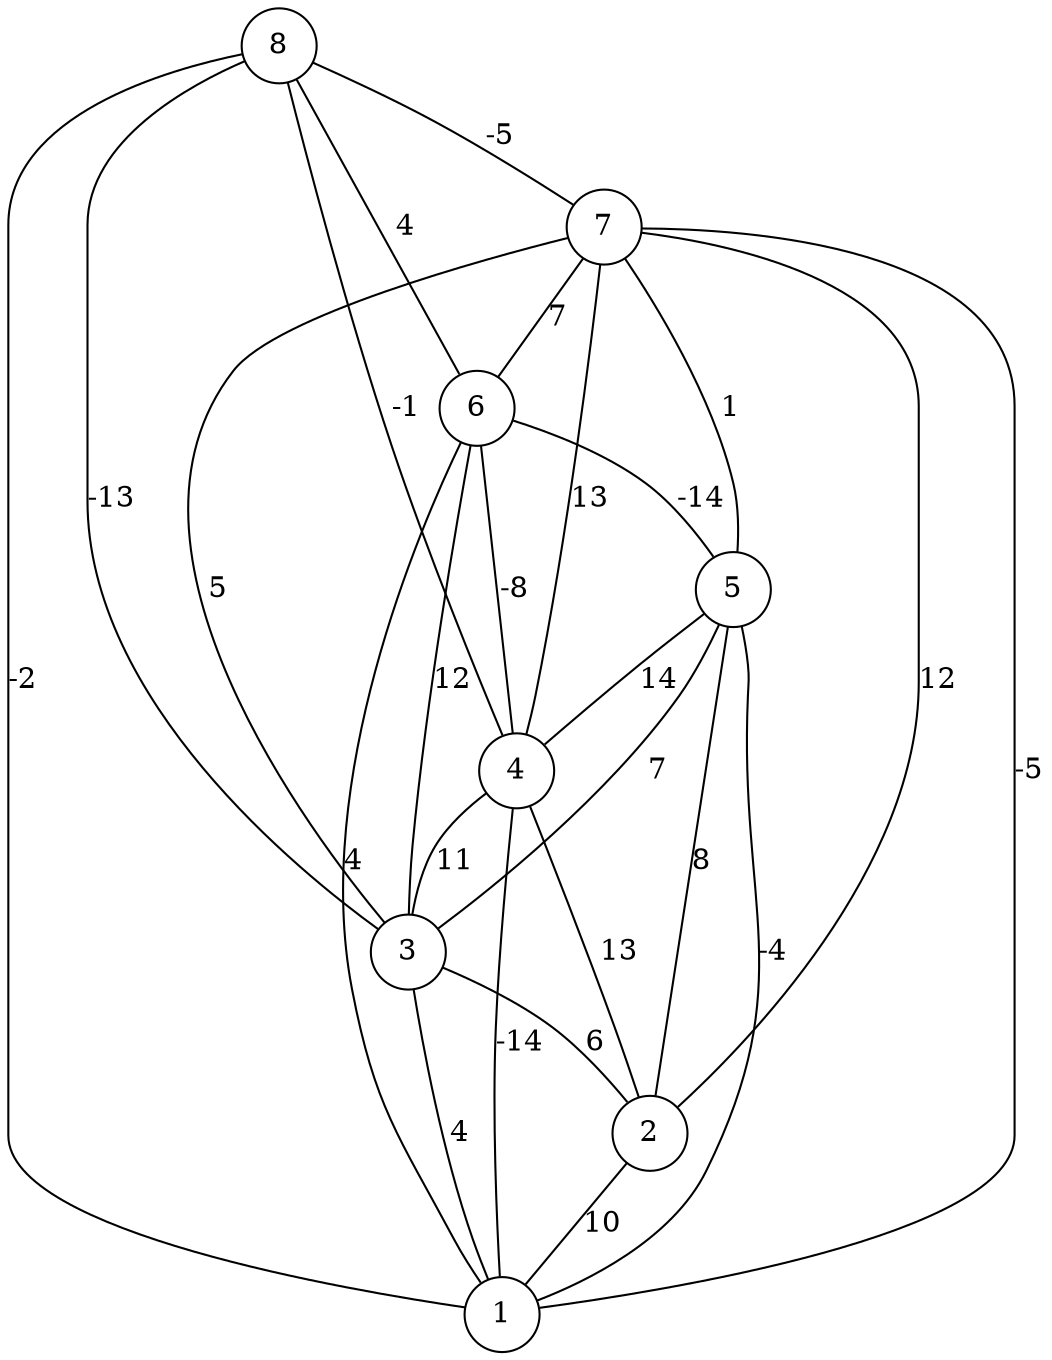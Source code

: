 graph { 
	 fontname="Helvetica,Arial,sans-serif" 
	 node [shape = circle]; 
	 8 -- 1 [label = "-2"];
	 8 -- 3 [label = "-13"];
	 8 -- 4 [label = "-1"];
	 8 -- 6 [label = "4"];
	 8 -- 7 [label = "-5"];
	 7 -- 1 [label = "-5"];
	 7 -- 2 [label = "12"];
	 7 -- 3 [label = "5"];
	 7 -- 4 [label = "13"];
	 7 -- 5 [label = "1"];
	 7 -- 6 [label = "7"];
	 6 -- 1 [label = "4"];
	 6 -- 3 [label = "12"];
	 6 -- 4 [label = "-8"];
	 6 -- 5 [label = "-14"];
	 5 -- 1 [label = "-4"];
	 5 -- 2 [label = "8"];
	 5 -- 3 [label = "7"];
	 5 -- 4 [label = "14"];
	 4 -- 1 [label = "-14"];
	 4 -- 2 [label = "13"];
	 4 -- 3 [label = "11"];
	 3 -- 1 [label = "4"];
	 3 -- 2 [label = "6"];
	 2 -- 1 [label = "10"];
	 1;
	 2;
	 3;
	 4;
	 5;
	 6;
	 7;
	 8;
}
